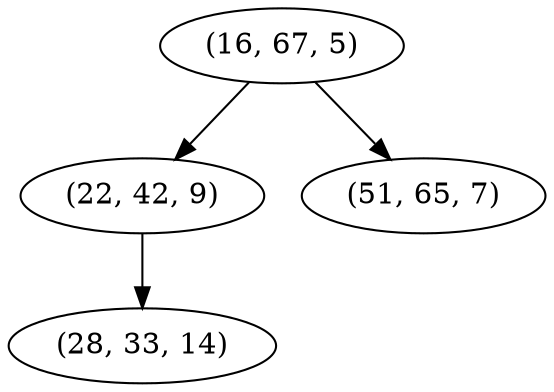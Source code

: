 digraph tree {
    "(16, 67, 5)";
    "(22, 42, 9)";
    "(28, 33, 14)";
    "(51, 65, 7)";
    "(16, 67, 5)" -> "(22, 42, 9)";
    "(16, 67, 5)" -> "(51, 65, 7)";
    "(22, 42, 9)" -> "(28, 33, 14)";
}

